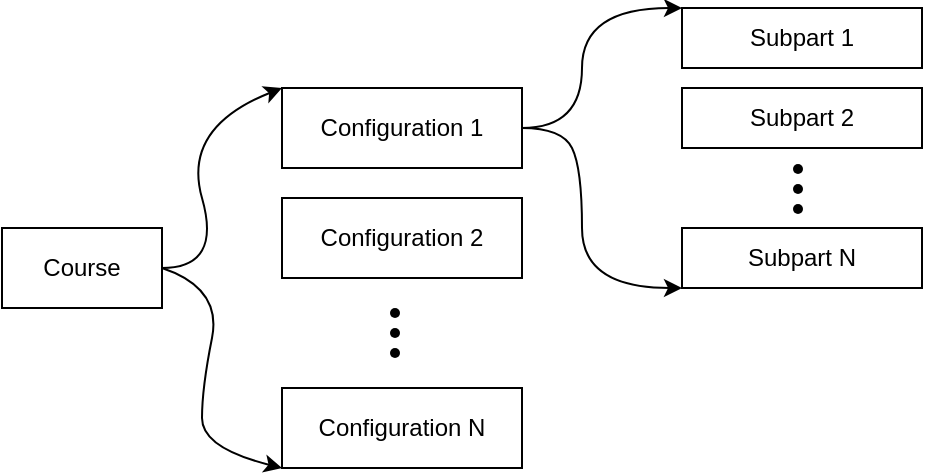 <mxfile version="26.0.9">
  <diagram name="Page-1" id="9wbFxXxZaRQLDSygHYYO">
    <mxGraphModel dx="733" dy="443" grid="1" gridSize="10" guides="1" tooltips="1" connect="1" arrows="1" fold="1" page="1" pageScale="1" pageWidth="850" pageHeight="1100" math="0" shadow="0">
      <root>
        <mxCell id="0" />
        <mxCell id="1" parent="0" />
        <mxCell id="t6SmcvptkM3LfDpZrJue-1" value="Course" style="rounded=0;whiteSpace=wrap;html=1;" vertex="1" parent="1">
          <mxGeometry x="20" y="190" width="80" height="40" as="geometry" />
        </mxCell>
        <mxCell id="t6SmcvptkM3LfDpZrJue-2" value="Configuration 1" style="rounded=0;whiteSpace=wrap;html=1;" vertex="1" parent="1">
          <mxGeometry x="160" y="120" width="120" height="40" as="geometry" />
        </mxCell>
        <mxCell id="t6SmcvptkM3LfDpZrJue-3" value="Configuration 2" style="rounded=0;whiteSpace=wrap;html=1;" vertex="1" parent="1">
          <mxGeometry x="160" y="175" width="120" height="40" as="geometry" />
        </mxCell>
        <mxCell id="t6SmcvptkM3LfDpZrJue-4" value="Configuration N" style="rounded=0;whiteSpace=wrap;html=1;" vertex="1" parent="1">
          <mxGeometry x="160" y="270" width="120" height="40" as="geometry" />
        </mxCell>
        <mxCell id="t6SmcvptkM3LfDpZrJue-6" value="" style="curved=1;endArrow=classic;html=1;rounded=0;exitX=1;exitY=0.5;exitDx=0;exitDy=0;entryX=0;entryY=0;entryDx=0;entryDy=0;" edge="1" parent="1" source="t6SmcvptkM3LfDpZrJue-1" target="t6SmcvptkM3LfDpZrJue-2">
          <mxGeometry width="50" height="50" relative="1" as="geometry">
            <mxPoint x="400" y="300" as="sourcePoint" />
            <mxPoint x="450" y="250" as="targetPoint" />
            <Array as="points">
              <mxPoint x="130" y="210" />
              <mxPoint x="110" y="140" />
            </Array>
          </mxGeometry>
        </mxCell>
        <mxCell id="t6SmcvptkM3LfDpZrJue-8" value="" style="curved=1;endArrow=classic;html=1;rounded=0;exitX=1;exitY=0.5;exitDx=0;exitDy=0;entryX=0;entryY=1;entryDx=0;entryDy=0;" edge="1" parent="1" source="t6SmcvptkM3LfDpZrJue-1" target="t6SmcvptkM3LfDpZrJue-4">
          <mxGeometry width="50" height="50" relative="1" as="geometry">
            <mxPoint x="110" y="230" as="sourcePoint" />
            <mxPoint x="170" y="230" as="targetPoint" />
            <Array as="points">
              <mxPoint x="130" y="220" />
              <mxPoint x="120" y="270" />
              <mxPoint x="120" y="300" />
            </Array>
          </mxGeometry>
        </mxCell>
        <mxCell id="t6SmcvptkM3LfDpZrJue-9" value="Subpart 1" style="rounded=0;whiteSpace=wrap;html=1;" vertex="1" parent="1">
          <mxGeometry x="360" y="80" width="120" height="30" as="geometry" />
        </mxCell>
        <mxCell id="t6SmcvptkM3LfDpZrJue-10" value="Subpart 2" style="rounded=0;whiteSpace=wrap;html=1;" vertex="1" parent="1">
          <mxGeometry x="360" y="120" width="120" height="30" as="geometry" />
        </mxCell>
        <mxCell id="t6SmcvptkM3LfDpZrJue-11" value="Subpart N" style="rounded=0;whiteSpace=wrap;html=1;" vertex="1" parent="1">
          <mxGeometry x="360" y="190" width="120" height="30" as="geometry" />
        </mxCell>
        <mxCell id="t6SmcvptkM3LfDpZrJue-12" value="" style="shape=ellipse;fillColor=#000000;strokeColor=none;html=1;sketch=0;" vertex="1" parent="1">
          <mxGeometry x="214" y="230" width="5" height="5" as="geometry" />
        </mxCell>
        <mxCell id="t6SmcvptkM3LfDpZrJue-14" value="" style="shape=ellipse;fillColor=#000000;strokeColor=none;html=1;sketch=0;" vertex="1" parent="1">
          <mxGeometry x="214" y="240" width="5" height="5" as="geometry" />
        </mxCell>
        <mxCell id="t6SmcvptkM3LfDpZrJue-15" value="" style="shape=ellipse;fillColor=#000000;strokeColor=none;html=1;sketch=0;" vertex="1" parent="1">
          <mxGeometry x="214" y="250" width="5" height="5" as="geometry" />
        </mxCell>
        <mxCell id="t6SmcvptkM3LfDpZrJue-16" value="" style="shape=ellipse;fillColor=#000000;strokeColor=none;html=1;sketch=0;" vertex="1" parent="1">
          <mxGeometry x="415.5" y="158" width="5" height="5" as="geometry" />
        </mxCell>
        <mxCell id="t6SmcvptkM3LfDpZrJue-17" value="" style="shape=ellipse;fillColor=#000000;strokeColor=none;html=1;sketch=0;" vertex="1" parent="1">
          <mxGeometry x="415.5" y="168" width="5" height="5" as="geometry" />
        </mxCell>
        <mxCell id="t6SmcvptkM3LfDpZrJue-18" value="" style="shape=ellipse;fillColor=#000000;strokeColor=none;html=1;sketch=0;" vertex="1" parent="1">
          <mxGeometry x="415.5" y="178" width="5" height="5" as="geometry" />
        </mxCell>
        <mxCell id="t6SmcvptkM3LfDpZrJue-19" value="" style="curved=1;endArrow=classic;html=1;rounded=0;exitX=1;exitY=0.5;exitDx=0;exitDy=0;entryX=0;entryY=0;entryDx=0;entryDy=0;" edge="1" parent="1" source="t6SmcvptkM3LfDpZrJue-2" target="t6SmcvptkM3LfDpZrJue-9">
          <mxGeometry width="50" height="50" relative="1" as="geometry">
            <mxPoint x="110" y="250" as="sourcePoint" />
            <mxPoint x="170" y="130" as="targetPoint" />
            <Array as="points">
              <mxPoint x="310" y="140" />
              <mxPoint x="310" y="80" />
            </Array>
          </mxGeometry>
        </mxCell>
        <mxCell id="t6SmcvptkM3LfDpZrJue-20" value="" style="curved=1;endArrow=classic;html=1;rounded=0;exitX=1;exitY=0.5;exitDx=0;exitDy=0;entryX=0;entryY=1;entryDx=0;entryDy=0;" edge="1" parent="1" source="t6SmcvptkM3LfDpZrJue-2" target="t6SmcvptkM3LfDpZrJue-11">
          <mxGeometry width="50" height="50" relative="1" as="geometry">
            <mxPoint x="290" y="150" as="sourcePoint" />
            <mxPoint x="370" y="90" as="targetPoint" />
            <Array as="points">
              <mxPoint x="300" y="140" />
              <mxPoint x="310" y="160" />
              <mxPoint x="310" y="220" />
            </Array>
          </mxGeometry>
        </mxCell>
      </root>
    </mxGraphModel>
  </diagram>
</mxfile>
